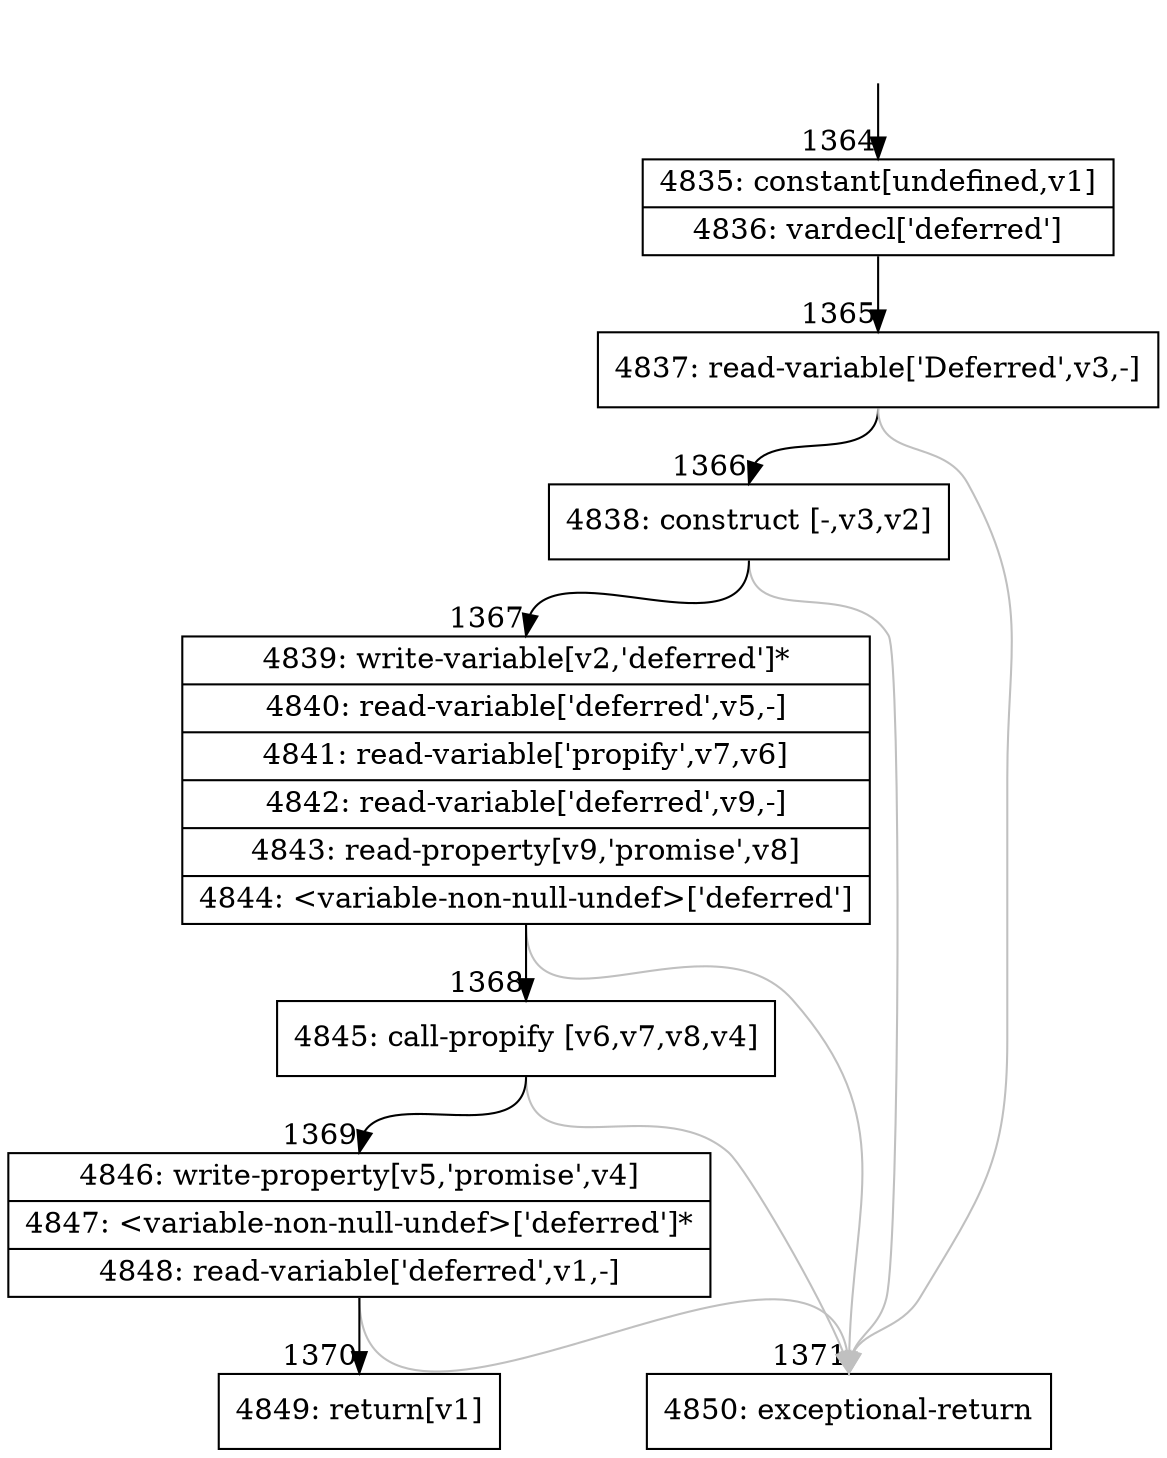 digraph {
rankdir="TD"
BB_entry53[shape=none,label=""];
BB_entry53 -> BB1364 [tailport=s, headport=n, headlabel="    1364"]
BB1364 [shape=record label="{4835: constant[undefined,v1]|4836: vardecl['deferred']}" ] 
BB1364 -> BB1365 [tailport=s, headport=n, headlabel="      1365"]
BB1365 [shape=record label="{4837: read-variable['Deferred',v3,-]}" ] 
BB1365 -> BB1366 [tailport=s, headport=n, headlabel="      1366"]
BB1365 -> BB1371 [tailport=s, headport=n, color=gray, headlabel="      1371"]
BB1366 [shape=record label="{4838: construct [-,v3,v2]}" ] 
BB1366 -> BB1367 [tailport=s, headport=n, headlabel="      1367"]
BB1366 -> BB1371 [tailport=s, headport=n, color=gray]
BB1367 [shape=record label="{4839: write-variable[v2,'deferred']*|4840: read-variable['deferred',v5,-]|4841: read-variable['propify',v7,v6]|4842: read-variable['deferred',v9,-]|4843: read-property[v9,'promise',v8]|4844: \<variable-non-null-undef\>['deferred']}" ] 
BB1367 -> BB1368 [tailport=s, headport=n, headlabel="      1368"]
BB1367 -> BB1371 [tailport=s, headport=n, color=gray]
BB1368 [shape=record label="{4845: call-propify [v6,v7,v8,v4]}" ] 
BB1368 -> BB1369 [tailport=s, headport=n, headlabel="      1369"]
BB1368 -> BB1371 [tailport=s, headport=n, color=gray]
BB1369 [shape=record label="{4846: write-property[v5,'promise',v4]|4847: \<variable-non-null-undef\>['deferred']*|4848: read-variable['deferred',v1,-]}" ] 
BB1369 -> BB1370 [tailport=s, headport=n, headlabel="      1370"]
BB1369 -> BB1371 [tailport=s, headport=n, color=gray]
BB1370 [shape=record label="{4849: return[v1]}" ] 
BB1371 [shape=record label="{4850: exceptional-return}" ] 
//#$~ 854
}
